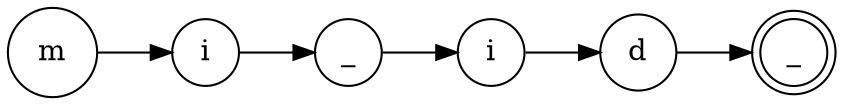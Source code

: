 digraph G {  
 	rankdir=LR;
  0 [label="m", shape=circle, width=0.15];
  1 [label="i", shape=circle, width=0.15];
  2 [label="_", shape=circle, width=0.15];
  3 [label="i", shape=circle, width=0.15];
  4 [label="d", shape=circle, width=0.15];
  5 [label="_", shape=doublecircle,width=0.15];
  0 -> 1;
  1 -> 2;
  2 -> 3;
  3 -> 4;
  4 -> 5;
}
